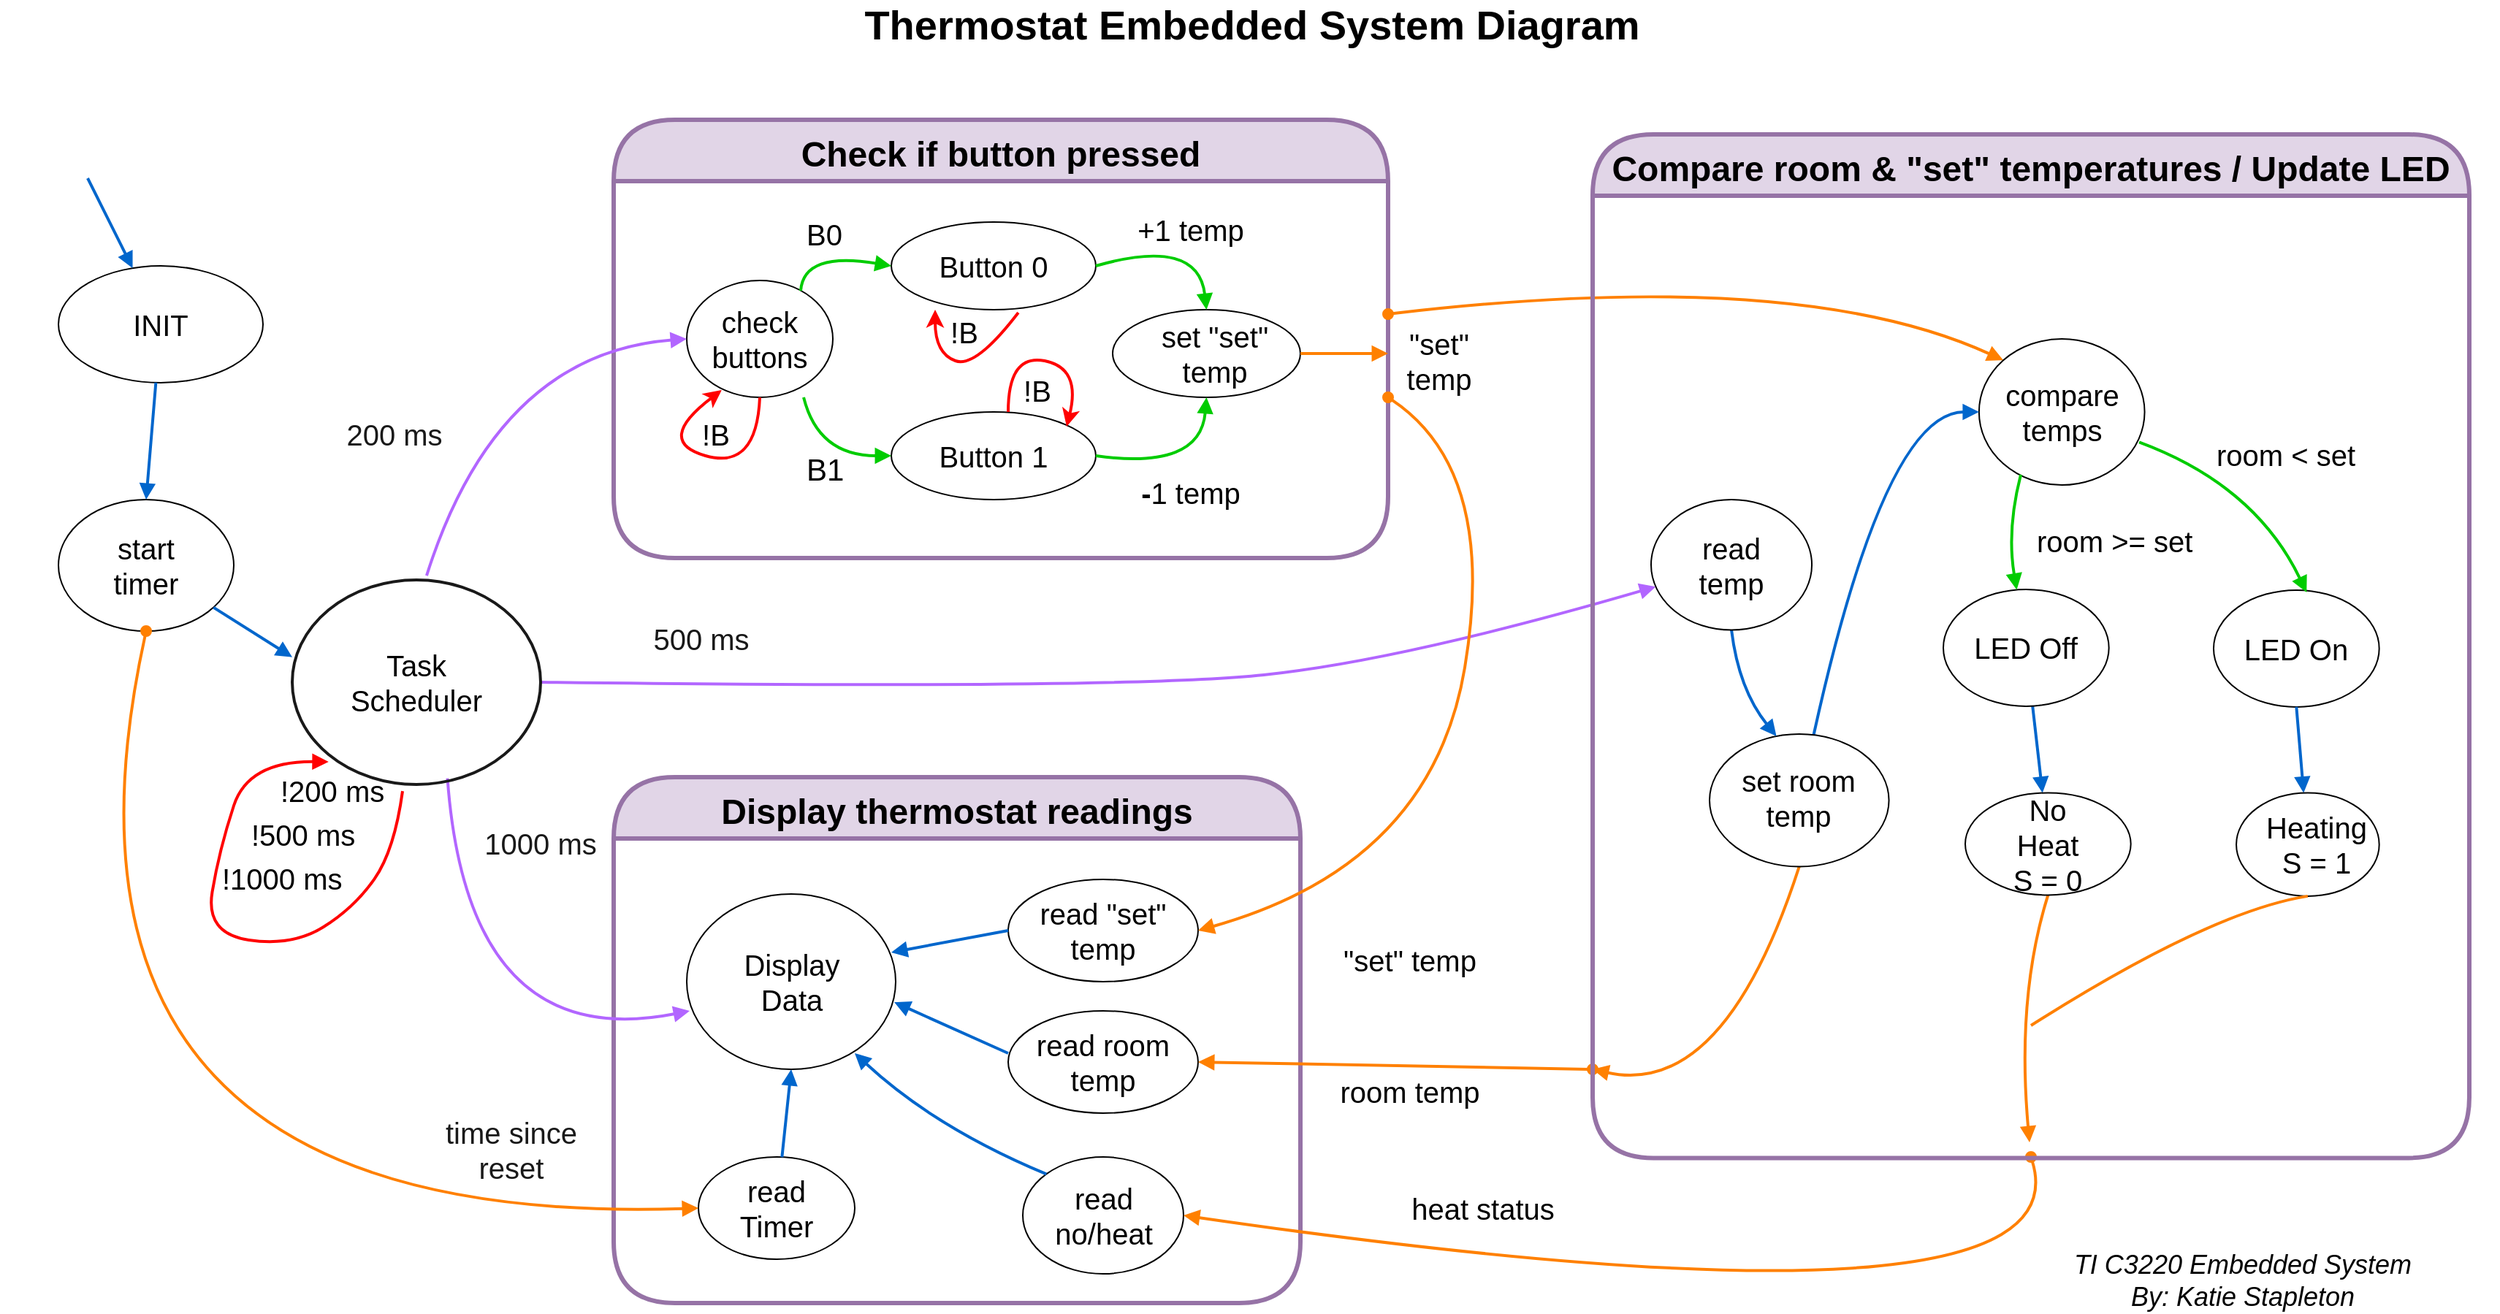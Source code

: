 <mxfile version="15.5.4" type="github">
  <diagram name="Page-1" id="b33cb84f-bf7a-9ccf-f142-242d16432e5d">
    <mxGraphModel dx="2062" dy="2361" grid="1" gridSize="10" guides="1" tooltips="1" connect="1" arrows="1" fold="1" page="1" pageScale="1.5" pageWidth="1169" pageHeight="826" background="none" math="0" shadow="0">
      <root>
        <mxCell id="0" style=";html=1;" />
        <mxCell id="1" style=";html=1;" parent="0" />
        <mxCell id="eZxbaBp0KACx5FJQrMLy-3" value="&lt;font&gt;200 ms&lt;/font&gt;" style="text;html=1;strokeColor=none;fillColor=none;align=center;verticalAlign=middle;whiteSpace=wrap;rounded=0;shadow=0;fontSize=20;fontColor=#191919;" parent="1" vertex="1">
          <mxGeometry x="240" y="-880" width="80" height="30" as="geometry" />
        </mxCell>
        <mxCell id="eZxbaBp0KACx5FJQrMLy-11" value="heat status" style="text;html=1;strokeColor=none;fillColor=none;align=center;verticalAlign=middle;whiteSpace=wrap;rounded=0;shadow=0;fontSize=20;" parent="1" vertex="1">
          <mxGeometry x="960" y="-350" width="130" height="30" as="geometry" />
        </mxCell>
        <mxCell id="eZxbaBp0KACx5FJQrMLy-30" value="" style="group;strokeWidth=2;" parent="1" vertex="1" connectable="0">
          <mxGeometry x="50" y="-820" width="120" height="90" as="geometry" />
        </mxCell>
        <mxCell id="eZxbaBp0KACx5FJQrMLy-19" value="" style="ellipse;whiteSpace=wrap;html=1;rounded=0;shadow=0;strokeWidth=1;fillColor=none;fontSize=24;align=right" parent="eZxbaBp0KACx5FJQrMLy-30" vertex="1">
          <mxGeometry width="120" height="90" as="geometry" />
        </mxCell>
        <mxCell id="2a5a01dd2e413fbf-50" value="start timer" style="text;html=1;strokeColor=none;fillColor=none;align=center;verticalAlign=middle;whiteSpace=wrap;rounded=0;shadow=0;fontSize=20;" parent="eZxbaBp0KACx5FJQrMLy-30" vertex="1">
          <mxGeometry x="29.143" y="30" width="61.714" height="30" as="geometry" />
        </mxCell>
        <mxCell id="eZxbaBp0KACx5FJQrMLy-79" value="&lt;font style=&quot;font-size: 28px&quot;&gt;Thermostat Embedded System Diagram&lt;/font&gt;" style="text;html=1;strokeColor=none;fillColor=none;align=center;verticalAlign=middle;whiteSpace=wrap;rounded=0;hachureGap=4;pointerEvents=0;fontSize=24;fontStyle=1" parent="1" vertex="1">
          <mxGeometry x="587" y="-1160" width="560" height="30" as="geometry" />
        </mxCell>
        <mxCell id="eZxbaBp0KACx5FJQrMLy-81" value="TI C3220 Embedded System&lt;br&gt;By: Katie Stapleton" style="text;html=1;strokeColor=none;fillColor=none;align=center;verticalAlign=middle;whiteSpace=wrap;rounded=0;hachureGap=4;pointerEvents=0;fontSize=18;fontStyle=2" parent="1" vertex="1">
          <mxGeometry x="1420" y="-300" width="250" height="30" as="geometry" />
        </mxCell>
        <mxCell id="e0jNq91RbBLGxGO3Wyhw-14" value="" style="group" parent="1" vertex="1" connectable="0">
          <mxGeometry x="10" y="-1030" width="160" height="120" as="geometry" />
        </mxCell>
        <mxCell id="e0jNq91RbBLGxGO3Wyhw-10" value="" style="group;strokeWidth=2;" parent="e0jNq91RbBLGxGO3Wyhw-14" vertex="1" connectable="0">
          <mxGeometry x="40" y="50" width="140" height="80" as="geometry" />
        </mxCell>
        <mxCell id="e0jNq91RbBLGxGO3Wyhw-11" value="" style="ellipse;whiteSpace=wrap;html=1;rounded=0;shadow=0;strokeWidth=1;fillColor=none;fontSize=24;align=right" parent="e0jNq91RbBLGxGO3Wyhw-10" vertex="1">
          <mxGeometry width="140" height="80" as="geometry" />
        </mxCell>
        <mxCell id="e0jNq91RbBLGxGO3Wyhw-12" value="INIT" style="text;html=1;strokeColor=none;fillColor=none;align=center;verticalAlign=middle;whiteSpace=wrap;rounded=0;shadow=0;fontSize=20;" parent="e0jNq91RbBLGxGO3Wyhw-10" vertex="1">
          <mxGeometry x="32.859" y="25" width="74.286" height="30" as="geometry" />
        </mxCell>
        <mxCell id="e0jNq91RbBLGxGO3Wyhw-32" value="Display thermostat readings" style="swimlane;fontSize=24;align=center;startSize=42;fillColor=#e1d5e7;strokeColor=#9673a6;rounded=1;shadow=0;sketch=0;glass=0;swimlaneFillColor=none;perimeterSpacing=2;strokeWidth=3;arcSize=45;" parent="1" vertex="1">
          <mxGeometry x="430" y="-630" width="470" height="360" as="geometry">
            <mxRectangle x="1000" y="-100" width="110" height="40" as="alternateBounds" />
          </mxGeometry>
        </mxCell>
        <mxCell id="eZxbaBp0KACx5FJQrMLy-31" value="" style="group" parent="e0jNq91RbBLGxGO3Wyhw-32" vertex="1" connectable="0">
          <mxGeometry x="58" y="260" width="107" height="70" as="geometry" />
        </mxCell>
        <mxCell id="eZxbaBp0KACx5FJQrMLy-22" value="" style="ellipse;whiteSpace=wrap;html=1;rounded=0;shadow=0;strokeWidth=1;fillColor=none;fontSize=24;align=right" parent="eZxbaBp0KACx5FJQrMLy-31" vertex="1">
          <mxGeometry width="107" height="70" as="geometry" />
        </mxCell>
        <mxCell id="2a5a01dd2e413fbf-55" value="read Timer" style="text;html=1;strokeColor=none;fillColor=none;align=center;verticalAlign=middle;whiteSpace=wrap;rounded=0;shadow=0;fontSize=20;" parent="eZxbaBp0KACx5FJQrMLy-31" vertex="1">
          <mxGeometry x="22.929" y="20" width="61.143" height="30" as="geometry" />
        </mxCell>
        <mxCell id="eZxbaBp0KACx5FJQrMLy-33" value="" style="group" parent="e0jNq91RbBLGxGO3Wyhw-32" vertex="1" connectable="0">
          <mxGeometry x="50" y="80" width="143" height="120" as="geometry" />
        </mxCell>
        <mxCell id="2a5a01dd2e413fbf-10" value="" style="ellipse;whiteSpace=wrap;html=1;rounded=0;shadow=0;strokeWidth=1;fillColor=none;fontSize=24;align=right" parent="eZxbaBp0KACx5FJQrMLy-33" vertex="1">
          <mxGeometry width="143" height="120" as="geometry" />
        </mxCell>
        <mxCell id="2a5a01dd2e413fbf-52" value="Display Data" style="text;html=1;strokeColor=none;fillColor=none;align=center;verticalAlign=middle;whiteSpace=wrap;rounded=0;shadow=0;fontSize=20;" parent="eZxbaBp0KACx5FJQrMLy-33" vertex="1">
          <mxGeometry x="30.643" y="34.286" width="81.714" height="51.429" as="geometry" />
        </mxCell>
        <mxCell id="e0jNq91RbBLGxGO3Wyhw-137" value="" style="group" parent="e0jNq91RbBLGxGO3Wyhw-32" vertex="1" connectable="0">
          <mxGeometry x="300" y="70" width="130" height="70" as="geometry" />
        </mxCell>
        <mxCell id="e0jNq91RbBLGxGO3Wyhw-138" value="" style="ellipse;whiteSpace=wrap;html=1;rounded=0;shadow=0;strokeWidth=1;fillColor=none;fontSize=24;align=right" parent="e0jNq91RbBLGxGO3Wyhw-137" vertex="1">
          <mxGeometry x="-30" width="130" height="70" as="geometry" />
        </mxCell>
        <mxCell id="e0jNq91RbBLGxGO3Wyhw-139" value="read &quot;set&quot; temp" style="text;html=1;strokeColor=none;fillColor=none;align=center;verticalAlign=middle;whiteSpace=wrap;rounded=0;shadow=0;fontSize=20;" parent="e0jNq91RbBLGxGO3Wyhw-137" vertex="1">
          <mxGeometry x="-11.07" y="20" width="92.14" height="30" as="geometry" />
        </mxCell>
        <mxCell id="e0jNq91RbBLGxGO3Wyhw-134" value="" style="group" parent="e0jNq91RbBLGxGO3Wyhw-32" vertex="1" connectable="0">
          <mxGeometry x="280" y="260" width="110" height="80" as="geometry" />
        </mxCell>
        <mxCell id="e0jNq91RbBLGxGO3Wyhw-135" value="" style="ellipse;whiteSpace=wrap;html=1;rounded=0;shadow=0;strokeWidth=1;fillColor=none;fontSize=24;align=right" parent="e0jNq91RbBLGxGO3Wyhw-134" vertex="1">
          <mxGeometry width="110.0" height="80" as="geometry" />
        </mxCell>
        <mxCell id="e0jNq91RbBLGxGO3Wyhw-136" value="read no/heat" style="text;html=1;strokeColor=none;fillColor=none;align=center;verticalAlign=middle;whiteSpace=wrap;rounded=0;shadow=0;fontSize=20;" parent="e0jNq91RbBLGxGO3Wyhw-134" vertex="1">
          <mxGeometry x="23.571" y="22.857" width="62.857" height="34.286" as="geometry" />
        </mxCell>
        <mxCell id="e0jNq91RbBLGxGO3Wyhw-140" value="" style="group" parent="e0jNq91RbBLGxGO3Wyhw-32" vertex="1" connectable="0">
          <mxGeometry x="270" y="160" width="130" height="70" as="geometry" />
        </mxCell>
        <mxCell id="e0jNq91RbBLGxGO3Wyhw-141" value="" style="ellipse;whiteSpace=wrap;html=1;rounded=0;shadow=0;strokeWidth=1;fillColor=none;fontSize=24;align=right" parent="e0jNq91RbBLGxGO3Wyhw-140" vertex="1">
          <mxGeometry width="130" height="70" as="geometry" />
        </mxCell>
        <mxCell id="e0jNq91RbBLGxGO3Wyhw-142" value="read room temp" style="text;html=1;strokeColor=none;fillColor=none;align=center;verticalAlign=middle;whiteSpace=wrap;rounded=0;shadow=0;fontSize=20;" parent="e0jNq91RbBLGxGO3Wyhw-140" vertex="1">
          <mxGeometry x="14.97" y="20" width="100.07" height="30" as="geometry" />
        </mxCell>
        <mxCell id="e0jNq91RbBLGxGO3Wyhw-168" style="edgeStyle=none;curved=1;orthogonalLoop=1;jettySize=auto;html=1;entryX=0.5;entryY=1;entryDx=0;entryDy=0;fontSize=24;startFill=0;endArrow=block;endFill=1;strokeColor=#0066CC;strokeWidth=2;" parent="e0jNq91RbBLGxGO3Wyhw-32" source="eZxbaBp0KACx5FJQrMLy-22" target="2a5a01dd2e413fbf-10" edge="1">
          <mxGeometry relative="1" as="geometry" />
        </mxCell>
        <mxCell id="e0jNq91RbBLGxGO3Wyhw-169" style="edgeStyle=none;curved=1;orthogonalLoop=1;jettySize=auto;html=1;exitX=0;exitY=0;exitDx=0;exitDy=0;entryX=0.804;entryY=0.908;entryDx=0;entryDy=0;entryPerimeter=0;fontSize=24;startFill=0;endArrow=block;endFill=1;strokeColor=#0066CC;strokeWidth=2;" parent="e0jNq91RbBLGxGO3Wyhw-32" source="e0jNq91RbBLGxGO3Wyhw-135" target="2a5a01dd2e413fbf-10" edge="1">
          <mxGeometry relative="1" as="geometry">
            <Array as="points">
              <mxPoint x="220" y="240" />
            </Array>
          </mxGeometry>
        </mxCell>
        <mxCell id="e0jNq91RbBLGxGO3Wyhw-170" style="edgeStyle=none;curved=1;orthogonalLoop=1;jettySize=auto;html=1;entryX=0.993;entryY=0.617;entryDx=0;entryDy=0;entryPerimeter=0;fontSize=24;startFill=0;endArrow=block;endFill=1;strokeColor=#0066CC;strokeWidth=2;exitX=0;exitY=0.414;exitDx=0;exitDy=0;exitPerimeter=0;" parent="e0jNq91RbBLGxGO3Wyhw-32" source="e0jNq91RbBLGxGO3Wyhw-141" target="2a5a01dd2e413fbf-10" edge="1">
          <mxGeometry relative="1" as="geometry">
            <mxPoint x="270" y="180" as="sourcePoint" />
          </mxGeometry>
        </mxCell>
        <mxCell id="e0jNq91RbBLGxGO3Wyhw-171" style="edgeStyle=none;curved=1;orthogonalLoop=1;jettySize=auto;html=1;exitX=0;exitY=0.5;exitDx=0;exitDy=0;entryX=0.979;entryY=0.333;entryDx=0;entryDy=0;entryPerimeter=0;fontSize=24;startFill=0;endArrow=block;endFill=1;strokeColor=#0066CC;strokeWidth=2;" parent="e0jNq91RbBLGxGO3Wyhw-32" source="e0jNq91RbBLGxGO3Wyhw-138" target="2a5a01dd2e413fbf-10" edge="1">
          <mxGeometry relative="1" as="geometry" />
        </mxCell>
        <mxCell id="e0jNq91RbBLGxGO3Wyhw-188" value="" style="group" parent="1" vertex="1" connectable="0">
          <mxGeometry x="430" y="-1080" width="530" height="300" as="geometry" />
        </mxCell>
        <mxCell id="e0jNq91RbBLGxGO3Wyhw-2" value="Check if button pressed" style="swimlane;fontSize=24;align=center;startSize=42;fillColor=#e1d5e7;strokeColor=#9673a6;rounded=1;shadow=0;sketch=0;glass=0;swimlaneFillColor=none;perimeterSpacing=2;strokeWidth=3;arcSize=34;" parent="e0jNq91RbBLGxGO3Wyhw-188" vertex="1">
          <mxGeometry width="530" height="300" as="geometry">
            <mxRectangle x="1000" y="-100" width="110" height="40" as="alternateBounds" />
          </mxGeometry>
        </mxCell>
        <mxCell id="e0jNq91RbBLGxGO3Wyhw-39" value="" style="group" parent="e0jNq91RbBLGxGO3Wyhw-2" vertex="1" connectable="0">
          <mxGeometry x="190" y="70" width="140" height="60" as="geometry" />
        </mxCell>
        <mxCell id="e0jNq91RbBLGxGO3Wyhw-40" value="" style="ellipse;whiteSpace=wrap;html=1;rounded=0;shadow=0;strokeWidth=1;fillColor=none;fontSize=24;align=right" parent="e0jNq91RbBLGxGO3Wyhw-39" vertex="1">
          <mxGeometry width="140" height="60" as="geometry" />
        </mxCell>
        <mxCell id="e0jNq91RbBLGxGO3Wyhw-41" value="Button 0" style="text;html=1;strokeColor=none;fillColor=none;align=center;verticalAlign=middle;whiteSpace=wrap;rounded=0;shadow=0;fontSize=20;" parent="e0jNq91RbBLGxGO3Wyhw-39" vertex="1">
          <mxGeometry x="30.0" y="20.0" width="80.0" height="20.0" as="geometry" />
        </mxCell>
        <mxCell id="e0jNq91RbBLGxGO3Wyhw-46" value="" style="group" parent="e0jNq91RbBLGxGO3Wyhw-2" vertex="1" connectable="0">
          <mxGeometry x="190" y="200" width="140" height="60" as="geometry" />
        </mxCell>
        <mxCell id="e0jNq91RbBLGxGO3Wyhw-47" value="" style="ellipse;whiteSpace=wrap;html=1;rounded=0;shadow=0;strokeWidth=1;fillColor=none;fontSize=24;align=right" parent="e0jNq91RbBLGxGO3Wyhw-46" vertex="1">
          <mxGeometry width="140.0" height="60" as="geometry" />
        </mxCell>
        <mxCell id="e0jNq91RbBLGxGO3Wyhw-48" value="Button 1" style="text;html=1;strokeColor=none;fillColor=none;align=center;verticalAlign=middle;whiteSpace=wrap;rounded=0;shadow=0;fontSize=20;" parent="e0jNq91RbBLGxGO3Wyhw-46" vertex="1">
          <mxGeometry x="30.0" y="20.0" width="80.0" height="20.0" as="geometry" />
        </mxCell>
        <mxCell id="e0jNq91RbBLGxGO3Wyhw-112" style="edgeStyle=none;curved=1;orthogonalLoop=1;jettySize=auto;html=1;fontSize=24;startArrow=classic;startFill=1;endArrow=none;endFill=0;strokeColor=#FF0000;strokeWidth=2;entryX=0;entryY=1;entryDx=0;entryDy=0;" parent="e0jNq91RbBLGxGO3Wyhw-46" target="eZxbaBp0KACx5FJQrMLy-7" edge="1">
          <mxGeometry relative="1" as="geometry">
            <mxPoint x="83.061" y="-2.553" as="targetPoint" />
            <Array as="points">
              <mxPoint x="130" y="-30" />
              <mxPoint x="80" y="-40" />
            </Array>
            <mxPoint x="120" y="10" as="sourcePoint" />
          </mxGeometry>
        </mxCell>
        <mxCell id="e0jNq91RbBLGxGO3Wyhw-64" value="" style="ellipse;whiteSpace=wrap;html=1;rounded=0;shadow=0;strokeWidth=1;fillColor=none;fontSize=24;align=right" parent="e0jNq91RbBLGxGO3Wyhw-2" vertex="1">
          <mxGeometry x="341.5" y="130" width="128.5" height="60" as="geometry" />
        </mxCell>
        <mxCell id="e0jNq91RbBLGxGO3Wyhw-65" value="set &quot;set&quot; temp" style="text;html=1;strokeColor=none;fillColor=none;align=center;verticalAlign=middle;whiteSpace=wrap;rounded=0;shadow=0;fontSize=20;" parent="e0jNq91RbBLGxGO3Wyhw-2" vertex="1">
          <mxGeometry x="361.5" y="146.67" width="98.5" height="26.67" as="geometry" />
        </mxCell>
        <mxCell id="e0jNq91RbBLGxGO3Wyhw-79" style="edgeStyle=none;curved=1;orthogonalLoop=1;jettySize=auto;html=1;exitX=1;exitY=0.5;exitDx=0;exitDy=0;entryX=0.5;entryY=0;entryDx=0;entryDy=0;fontSize=24;startFill=0;endArrow=block;endFill=1;strokeColor=#00CC00;strokeWidth=2;" parent="e0jNq91RbBLGxGO3Wyhw-2" source="e0jNq91RbBLGxGO3Wyhw-40" target="e0jNq91RbBLGxGO3Wyhw-64" edge="1">
          <mxGeometry relative="1" as="geometry">
            <Array as="points">
              <mxPoint x="400" y="80" />
            </Array>
          </mxGeometry>
        </mxCell>
        <mxCell id="e0jNq91RbBLGxGO3Wyhw-80" style="edgeStyle=none;curved=1;orthogonalLoop=1;jettySize=auto;html=1;exitX=1;exitY=0.5;exitDx=0;exitDy=0;entryX=0.5;entryY=1;entryDx=0;entryDy=0;fontSize=24;startFill=0;endArrow=block;endFill=1;strokeColor=#00CC00;strokeWidth=2;" parent="e0jNq91RbBLGxGO3Wyhw-2" source="e0jNq91RbBLGxGO3Wyhw-47" target="e0jNq91RbBLGxGO3Wyhw-64" edge="1">
          <mxGeometry relative="1" as="geometry">
            <Array as="points">
              <mxPoint x="401.5" y="240" />
            </Array>
          </mxGeometry>
        </mxCell>
        <mxCell id="eZxbaBp0KACx5FJQrMLy-7" value="!B" style="text;html=1;strokeColor=none;fillColor=none;align=center;verticalAlign=middle;whiteSpace=wrap;rounded=0;shadow=0;fontSize=20;" parent="e0jNq91RbBLGxGO3Wyhw-2" vertex="1">
          <mxGeometry x="270" y="170" width="40" height="30" as="geometry" />
        </mxCell>
        <mxCell id="e0jNq91RbBLGxGO3Wyhw-116" value="!B" style="text;html=1;strokeColor=none;fillColor=none;align=center;verticalAlign=middle;whiteSpace=wrap;rounded=0;shadow=0;fontSize=20;" parent="e0jNq91RbBLGxGO3Wyhw-2" vertex="1">
          <mxGeometry x="220" y="130" width="40" height="30" as="geometry" />
        </mxCell>
        <mxCell id="e0jNq91RbBLGxGO3Wyhw-114" style="edgeStyle=none;curved=1;orthogonalLoop=1;jettySize=auto;html=1;fontSize=24;startArrow=classic;startFill=1;endArrow=none;endFill=0;strokeColor=#FF0000;strokeWidth=2;exitX=0;exitY=0;exitDx=0;exitDy=0;entryX=0.621;entryY=1.033;entryDx=0;entryDy=0;entryPerimeter=0;" parent="e0jNq91RbBLGxGO3Wyhw-2" source="e0jNq91RbBLGxGO3Wyhw-116" target="e0jNq91RbBLGxGO3Wyhw-40" edge="1">
          <mxGeometry relative="1" as="geometry">
            <mxPoint x="270" y="135" as="targetPoint" />
            <Array as="points">
              <mxPoint x="220" y="160" />
              <mxPoint x="247.86" y="170" />
            </Array>
            <mxPoint x="210" y="135" as="sourcePoint" />
          </mxGeometry>
        </mxCell>
        <mxCell id="e0jNq91RbBLGxGO3Wyhw-143" value="" style="group" parent="e0jNq91RbBLGxGO3Wyhw-2" vertex="1" connectable="0">
          <mxGeometry x="50" y="110" width="100" height="80" as="geometry" />
        </mxCell>
        <mxCell id="e0jNq91RbBLGxGO3Wyhw-144" value="" style="ellipse;whiteSpace=wrap;html=1;rounded=0;shadow=0;strokeWidth=1;fillColor=none;fontSize=24;align=right" parent="e0jNq91RbBLGxGO3Wyhw-143" vertex="1">
          <mxGeometry width="100" height="80" as="geometry" />
        </mxCell>
        <mxCell id="e0jNq91RbBLGxGO3Wyhw-147" style="edgeStyle=none;curved=1;orthogonalLoop=1;jettySize=auto;html=1;fontSize=24;startArrow=classic;startFill=1;endArrow=none;endFill=0;strokeColor=#FF0000;strokeWidth=2;entryX=0.5;entryY=1;entryDx=0;entryDy=0;exitX=0.239;exitY=0.938;exitDx=0;exitDy=0;exitPerimeter=0;" parent="e0jNq91RbBLGxGO3Wyhw-143" source="e0jNq91RbBLGxGO3Wyhw-144" target="e0jNq91RbBLGxGO3Wyhw-144" edge="1">
          <mxGeometry relative="1" as="geometry">
            <mxPoint x="47.86" y="90" as="targetPoint" />
            <Array as="points">
              <mxPoint x="-22.14" y="110" />
              <mxPoint x="47.86" y="130" />
            </Array>
            <mxPoint x="27.86" y="70" as="sourcePoint" />
          </mxGeometry>
        </mxCell>
        <mxCell id="e0jNq91RbBLGxGO3Wyhw-145" value="check buttons" style="text;html=1;strokeColor=none;fillColor=none;align=center;verticalAlign=middle;whiteSpace=wrap;rounded=0;shadow=0;fontSize=20;" parent="e0jNq91RbBLGxGO3Wyhw-143" vertex="1">
          <mxGeometry x="17.857" y="22.857" width="64.286" height="34.286" as="geometry" />
        </mxCell>
        <mxCell id="e0jNq91RbBLGxGO3Wyhw-152" value="!B" style="text;html=1;strokeColor=none;fillColor=none;align=center;verticalAlign=middle;whiteSpace=wrap;rounded=0;shadow=0;fontSize=20;" parent="e0jNq91RbBLGxGO3Wyhw-2" vertex="1">
          <mxGeometry x="50.0" y="200" width="40" height="30" as="geometry" />
        </mxCell>
        <mxCell id="e0jNq91RbBLGxGO3Wyhw-153" style="edgeStyle=none;curved=1;orthogonalLoop=1;jettySize=auto;html=1;exitX=0.78;exitY=0.088;exitDx=0;exitDy=0;entryX=0;entryY=0.5;entryDx=0;entryDy=0;fontSize=24;startFill=0;endArrow=block;endFill=1;strokeColor=#00CC00;strokeWidth=2;exitPerimeter=0;" parent="e0jNq91RbBLGxGO3Wyhw-2" source="e0jNq91RbBLGxGO3Wyhw-144" target="e0jNq91RbBLGxGO3Wyhw-40" edge="1">
          <mxGeometry relative="1" as="geometry">
            <Array as="points">
              <mxPoint x="130" y="90" />
            </Array>
          </mxGeometry>
        </mxCell>
        <mxCell id="e0jNq91RbBLGxGO3Wyhw-154" style="edgeStyle=none;curved=1;orthogonalLoop=1;jettySize=auto;html=1;entryX=0;entryY=0.5;entryDx=0;entryDy=0;fontSize=24;startFill=0;endArrow=block;endFill=1;strokeColor=#00CC00;strokeWidth=2;exitX=0.8;exitY=1;exitDx=0;exitDy=0;exitPerimeter=0;" parent="e0jNq91RbBLGxGO3Wyhw-2" source="e0jNq91RbBLGxGO3Wyhw-144" target="e0jNq91RbBLGxGO3Wyhw-47" edge="1">
          <mxGeometry relative="1" as="geometry">
            <mxPoint x="120" y="190" as="sourcePoint" />
            <Array as="points">
              <mxPoint x="140" y="230" />
            </Array>
          </mxGeometry>
        </mxCell>
        <mxCell id="e0jNq91RbBLGxGO3Wyhw-155" value="B0" style="text;whiteSpace=wrap;html=1;fontSize=20;" parent="e0jNq91RbBLGxGO3Wyhw-2" vertex="1">
          <mxGeometry x="130" y="60" width="30" height="40" as="geometry" />
        </mxCell>
        <mxCell id="e0jNq91RbBLGxGO3Wyhw-156" value="B1" style="text;whiteSpace=wrap;html=1;fontSize=21;" parent="e0jNq91RbBLGxGO3Wyhw-2" vertex="1">
          <mxGeometry x="130" y="220" width="30" height="40" as="geometry" />
        </mxCell>
        <mxCell id="e0jNq91RbBLGxGO3Wyhw-159" value="&lt;b&gt;-&lt;/b&gt;1 temp" style="text;html=1;strokeColor=none;fillColor=none;align=center;verticalAlign=middle;whiteSpace=wrap;rounded=0;shadow=0;fontSize=20;" parent="e0jNq91RbBLGxGO3Wyhw-2" vertex="1">
          <mxGeometry x="350" y="240" width="90" height="30" as="geometry" />
        </mxCell>
        <mxCell id="e0jNq91RbBLGxGO3Wyhw-162" value="+1 temp" style="text;html=1;strokeColor=none;fillColor=none;align=center;verticalAlign=middle;whiteSpace=wrap;rounded=0;shadow=0;fontSize=20;" parent="e0jNq91RbBLGxGO3Wyhw-2" vertex="1">
          <mxGeometry x="350" y="60" width="90" height="30" as="geometry" />
        </mxCell>
        <mxCell id="e0jNq91RbBLGxGO3Wyhw-176" style="edgeStyle=none;curved=1;orthogonalLoop=1;jettySize=auto;html=1;exitX=1;exitY=0.5;exitDx=0;exitDy=0;fontSize=24;startFill=0;endArrow=block;endFill=1;strokeColor=#FF8000;strokeWidth=2;" parent="e0jNq91RbBLGxGO3Wyhw-188" source="e0jNq91RbBLGxGO3Wyhw-64" edge="1">
          <mxGeometry relative="1" as="geometry">
            <mxPoint x="530" y="160" as="targetPoint" />
          </mxGeometry>
        </mxCell>
        <mxCell id="e0jNq91RbBLGxGO3Wyhw-189" value="" style="group" parent="1" vertex="1" connectable="0">
          <mxGeometry x="1040" y="-1070" width="680" height="700.71" as="geometry" />
        </mxCell>
        <mxCell id="e0jNq91RbBLGxGO3Wyhw-237" value="" style="group" parent="e0jNq91RbBLGxGO3Wyhw-189" vertex="1" connectable="0">
          <mxGeometry x="150" y="660" width="209" height="30" as="geometry" />
        </mxCell>
        <mxCell id="e0jNq91RbBLGxGO3Wyhw-177" style="edgeStyle=none;curved=1;orthogonalLoop=1;jettySize=auto;html=1;exitX=0.5;exitY=1;exitDx=0;exitDy=0;fontSize=24;startFill=0;endArrow=block;endFill=1;strokeColor=#FF8000;strokeWidth=2;" parent="e0jNq91RbBLGxGO3Wyhw-237" source="e0jNq91RbBLGxGO3Wyhw-83" edge="1">
          <mxGeometry relative="1" as="geometry">
            <mxPoint x="-90" y="-20" as="targetPoint" />
            <Array as="points">
              <mxPoint />
            </Array>
          </mxGeometry>
        </mxCell>
        <mxCell id="e0jNq91RbBLGxGO3Wyhw-180" style="edgeStyle=none;curved=1;orthogonalLoop=1;jettySize=auto;html=1;exitX=0.5;exitY=1;exitDx=0;exitDy=0;fontSize=24;startFill=0;endArrow=block;endFill=1;strokeColor=#FF8000;strokeWidth=2;" parent="e0jNq91RbBLGxGO3Wyhw-237" source="e0jNq91RbBLGxGO3Wyhw-98" edge="1">
          <mxGeometry relative="1" as="geometry">
            <mxPoint x="209" y="30" as="targetPoint" />
            <Array as="points">
              <mxPoint x="200" y="-70" />
            </Array>
          </mxGeometry>
        </mxCell>
        <mxCell id="e0jNq91RbBLGxGO3Wyhw-190" style="edgeStyle=none;curved=1;orthogonalLoop=1;jettySize=auto;html=1;entryX=0;entryY=0;entryDx=0;entryDy=0;fontSize=24;startArrow=oval;startFill=1;endArrow=block;endFill=1;strokeColor=#FF8000;strokeWidth=2;" parent="1" target="e0jNq91RbBLGxGO3Wyhw-86" edge="1">
          <mxGeometry relative="1" as="geometry">
            <mxPoint x="960" y="-947" as="sourcePoint" />
            <Array as="points">
              <mxPoint x="1240" y="-980" />
            </Array>
          </mxGeometry>
        </mxCell>
        <mxCell id="e0jNq91RbBLGxGO3Wyhw-191" style="edgeStyle=none;curved=1;orthogonalLoop=1;jettySize=auto;html=1;entryX=1;entryY=0.5;entryDx=0;entryDy=0;fontSize=24;startArrow=oval;startFill=1;endArrow=block;endFill=1;strokeColor=#FF8000;strokeWidth=2;" parent="1" target="e0jNq91RbBLGxGO3Wyhw-141" edge="1">
          <mxGeometry relative="1" as="geometry">
            <mxPoint x="1100" y="-430" as="sourcePoint" />
          </mxGeometry>
        </mxCell>
        <mxCell id="e0jNq91RbBLGxGO3Wyhw-192" style="edgeStyle=none;curved=1;orthogonalLoop=1;jettySize=auto;html=1;entryX=1;entryY=0.5;entryDx=0;entryDy=0;fontSize=24;startArrow=oval;startFill=1;endArrow=block;endFill=1;strokeColor=#FF8000;strokeWidth=2;" parent="1" target="e0jNq91RbBLGxGO3Wyhw-135" edge="1">
          <mxGeometry relative="1" as="geometry">
            <mxPoint x="1400" y="-370" as="sourcePoint" />
            <Array as="points">
              <mxPoint x="1440" y="-240" />
            </Array>
          </mxGeometry>
        </mxCell>
        <mxCell id="e0jNq91RbBLGxGO3Wyhw-193" value="room temp" style="text;html=1;strokeColor=none;fillColor=none;align=center;verticalAlign=middle;whiteSpace=wrap;rounded=0;shadow=0;fontSize=20;" parent="1" vertex="1">
          <mxGeometry x="910" y="-430" width="130" height="30" as="geometry" />
        </mxCell>
        <mxCell id="e0jNq91RbBLGxGO3Wyhw-195" value="&quot;set&quot; &lt;br&gt;temp" style="text;html=1;strokeColor=none;fillColor=none;align=center;verticalAlign=middle;whiteSpace=wrap;rounded=0;shadow=0;fontSize=20;" parent="1" vertex="1">
          <mxGeometry x="930" y="-930" width="130" height="30" as="geometry" />
        </mxCell>
        <mxCell id="e0jNq91RbBLGxGO3Wyhw-200" value="&quot;set&quot; temp" style="text;html=1;strokeColor=none;fillColor=none;align=center;verticalAlign=middle;whiteSpace=wrap;rounded=0;shadow=0;fontSize=20;" parent="1" vertex="1">
          <mxGeometry x="910" y="-520" width="130" height="30" as="geometry" />
        </mxCell>
        <mxCell id="e0jNq91RbBLGxGO3Wyhw-202" style="edgeStyle=none;curved=1;orthogonalLoop=1;jettySize=auto;html=1;fontSize=24;startArrow=none;startFill=0;endArrow=block;endFill=1;strokeColor=#B266FF;strokeWidth=2;entryX=0;entryY=0.5;entryDx=0;entryDy=0;exitX=0.541;exitY=-0.021;exitDx=0;exitDy=0;exitPerimeter=0;" parent="1" source="e0jNq91RbBLGxGO3Wyhw-244" target="e0jNq91RbBLGxGO3Wyhw-144" edge="1">
          <mxGeometry relative="1" as="geometry">
            <mxPoint x="270" y="-800" as="sourcePoint" />
            <mxPoint x="460" y="-930" as="targetPoint" />
            <Array as="points">
              <mxPoint x="350" y="-920" />
            </Array>
          </mxGeometry>
        </mxCell>
        <mxCell id="e0jNq91RbBLGxGO3Wyhw-203" style="edgeStyle=none;curved=1;orthogonalLoop=1;jettySize=auto;html=1;fontSize=24;startFill=0;endArrow=block;endFill=1;strokeColor=#B266FF;strokeWidth=2;exitX=1;exitY=0.5;exitDx=0;exitDy=0;" parent="1" source="e0jNq91RbBLGxGO3Wyhw-244" target="e0jNq91RbBLGxGO3Wyhw-67" edge="1">
          <mxGeometry relative="1" as="geometry">
            <mxPoint x="1160" y="-770" as="targetPoint" />
            <mxPoint x="379.973" y="-698.248" as="sourcePoint" />
            <Array as="points">
              <mxPoint x="780" y="-690" />
              <mxPoint x="970" y="-710" />
            </Array>
          </mxGeometry>
        </mxCell>
        <mxCell id="e0jNq91RbBLGxGO3Wyhw-204" style="edgeStyle=none;curved=1;orthogonalLoop=1;jettySize=auto;html=1;entryX=0.014;entryY=0.667;entryDx=0;entryDy=0;fontSize=24;startFill=0;endArrow=block;endFill=1;strokeColor=#B266FF;strokeWidth=2;exitX=0.625;exitY=1.006;exitDx=0;exitDy=0;exitPerimeter=0;entryPerimeter=0;" parent="1" target="2a5a01dd2e413fbf-10" edge="1">
          <mxGeometry relative="1" as="geometry">
            <mxPoint x="316.25" y="-629.16" as="sourcePoint" />
            <Array as="points">
              <mxPoint x="330" y="-440" />
            </Array>
          </mxGeometry>
        </mxCell>
        <mxCell id="e0jNq91RbBLGxGO3Wyhw-208" value="&lt;font&gt;500 ms&lt;/font&gt;" style="text;html=1;strokeColor=none;fillColor=none;align=center;verticalAlign=middle;whiteSpace=wrap;rounded=0;shadow=0;fontSize=20;fontColor=#191919;" parent="1" vertex="1">
          <mxGeometry x="450" y="-740" width="80" height="30" as="geometry" />
        </mxCell>
        <mxCell id="e0jNq91RbBLGxGO3Wyhw-209" value="&lt;font&gt;1000 ms&lt;/font&gt;" style="text;html=1;strokeColor=none;fillColor=none;align=center;verticalAlign=middle;whiteSpace=wrap;rounded=0;shadow=0;fontSize=20;fontColor=#191919;" parent="1" vertex="1">
          <mxGeometry x="340" y="-600" width="80" height="30" as="geometry" />
        </mxCell>
        <mxCell id="e0jNq91RbBLGxGO3Wyhw-211" value="!1000 ms" style="text;whiteSpace=wrap;html=1;fontSize=20;" parent="1" vertex="1">
          <mxGeometry x="160" y="-579" width="100" height="40" as="geometry" />
        </mxCell>
        <mxCell id="e0jNq91RbBLGxGO3Wyhw-212" value="!500 ms" style="text;whiteSpace=wrap;html=1;fontSize=20;" parent="1" vertex="1">
          <mxGeometry x="180" y="-609" width="100" height="40" as="geometry" />
        </mxCell>
        <mxCell id="e0jNq91RbBLGxGO3Wyhw-213" value="!200 ms" style="text;whiteSpace=wrap;html=1;fontSize=20;" parent="1" vertex="1">
          <mxGeometry x="200" y="-639" width="100" height="40" as="geometry" />
        </mxCell>
        <mxCell id="e0jNq91RbBLGxGO3Wyhw-226" style="edgeStyle=none;curved=1;orthogonalLoop=1;jettySize=auto;html=1;entryX=0.5;entryY=0;entryDx=0;entryDy=0;fontSize=24;startFill=0;endArrow=block;endFill=1;strokeColor=#0066CC;strokeWidth=2;" parent="1" source="e0jNq91RbBLGxGO3Wyhw-11" target="eZxbaBp0KACx5FJQrMLy-19" edge="1">
          <mxGeometry relative="1" as="geometry" />
        </mxCell>
        <mxCell id="e0jNq91RbBLGxGO3Wyhw-227" style="edgeStyle=none;curved=1;orthogonalLoop=1;jettySize=auto;html=1;fontSize=24;startFill=1;endArrow=none;endFill=0;strokeColor=#0066CC;strokeWidth=2;startArrow=block;" parent="1" source="e0jNq91RbBLGxGO3Wyhw-11" edge="1">
          <mxGeometry relative="1" as="geometry">
            <mxPoint x="70" y="-1040" as="targetPoint" />
          </mxGeometry>
        </mxCell>
        <mxCell id="e0jNq91RbBLGxGO3Wyhw-198" style="edgeStyle=none;curved=1;orthogonalLoop=1;jettySize=auto;html=1;fontSize=24;startArrow=oval;startFill=1;endArrow=block;endFill=1;strokeColor=#FF8000;strokeWidth=2;entryX=1;entryY=0.5;entryDx=0;entryDy=0;" parent="1" target="e0jNq91RbBLGxGO3Wyhw-138" edge="1">
          <mxGeometry relative="1" as="geometry">
            <mxPoint x="1015" y="-660" as="targetPoint" />
            <mxPoint x="960" y="-890" as="sourcePoint" />
            <Array as="points">
              <mxPoint x="1035" y="-840" />
              <mxPoint x="990" y="-570" />
            </Array>
          </mxGeometry>
        </mxCell>
        <mxCell id="e0jNq91RbBLGxGO3Wyhw-230" style="edgeStyle=none;curved=1;orthogonalLoop=1;jettySize=auto;html=1;entryX=0;entryY=0.413;entryDx=0;entryDy=0;entryPerimeter=0;fontSize=24;startArrow=none;startFill=0;endArrow=block;endFill=1;strokeColor=#0066CC;strokeWidth=2;" parent="1" source="eZxbaBp0KACx5FJQrMLy-19" edge="1">
          <mxGeometry relative="1" as="geometry">
            <mxPoint x="210" y="-712.18" as="targetPoint" />
          </mxGeometry>
        </mxCell>
        <mxCell id="e0jNq91RbBLGxGO3Wyhw-33" value="Compare room &amp; &quot;set&quot; temperatures / Update LED" style="swimlane;fontSize=24;align=center;startSize=42;fillColor=#e1d5e7;strokeColor=#9673a6;rounded=1;shadow=0;sketch=0;glass=0;swimlaneFillColor=none;perimeterSpacing=2;strokeWidth=3;arcSize=33;" parent="1" vertex="1">
          <mxGeometry x="1100" y="-1070" width="600" height="700.71" as="geometry">
            <mxRectangle x="1000" y="-100" width="110" height="40" as="alternateBounds" />
          </mxGeometry>
        </mxCell>
        <mxCell id="e0jNq91RbBLGxGO3Wyhw-107" value="" style="group" parent="e0jNq91RbBLGxGO3Wyhw-33" vertex="1" connectable="0">
          <mxGeometry x="18.889" y="78.04" width="595" height="533.93" as="geometry" />
        </mxCell>
        <mxCell id="e0jNq91RbBLGxGO3Wyhw-94" value="&lt;font style=&quot;font-size: 20px&quot;&gt;LED On&lt;/font&gt;" style="ellipse;whiteSpace=wrap;html=1;rounded=1;shadow=0;glass=0;sketch=0;fontSize=24;strokeWidth=1;align=center;" parent="e0jNq91RbBLGxGO3Wyhw-107" vertex="1">
          <mxGeometry x="406.111" y="233.93" width="113.333" height="80" as="geometry" />
        </mxCell>
        <mxCell id="e0jNq91RbBLGxGO3Wyhw-187" value="" style="group" parent="e0jNq91RbBLGxGO3Wyhw-107" vertex="1" connectable="0">
          <mxGeometry x="245.558" y="61.97" width="113.333" height="100" as="geometry" />
        </mxCell>
        <mxCell id="e0jNq91RbBLGxGO3Wyhw-86" value="" style="ellipse;whiteSpace=wrap;html=1;rounded=0;shadow=0;strokeWidth=1;fillColor=none;fontSize=24;align=right" parent="e0jNq91RbBLGxGO3Wyhw-187" vertex="1">
          <mxGeometry width="113.333" height="100" as="geometry" />
        </mxCell>
        <mxCell id="e0jNq91RbBLGxGO3Wyhw-87" value="compare temps" style="text;html=1;strokeColor=none;fillColor=none;align=center;verticalAlign=middle;whiteSpace=wrap;rounded=0;shadow=0;fontSize=20;" parent="e0jNq91RbBLGxGO3Wyhw-187" vertex="1">
          <mxGeometry x="20.238" y="28.571" width="72.857" height="42.857" as="geometry" />
        </mxCell>
        <mxCell id="e0jNq91RbBLGxGO3Wyhw-105" value="" style="group" parent="e0jNq91RbBLGxGO3Wyhw-107" vertex="1" connectable="0">
          <mxGeometry x="236.113" y="233.4" width="119.472" height="200" as="geometry" />
        </mxCell>
        <mxCell id="e0jNq91RbBLGxGO3Wyhw-127" style="edgeStyle=none;curved=1;orthogonalLoop=1;jettySize=auto;html=1;fontSize=24;startFill=0;endArrow=block;endFill=1;strokeColor=#0066CC;strokeWidth=2;" parent="e0jNq91RbBLGxGO3Wyhw-105" source="e0jNq91RbBLGxGO3Wyhw-96" target="e0jNq91RbBLGxGO3Wyhw-98" edge="1">
          <mxGeometry relative="1" as="geometry" />
        </mxCell>
        <mxCell id="e0jNq91RbBLGxGO3Wyhw-96" value="&lt;font style=&quot;font-size: 20px&quot;&gt;LED Off&lt;/font&gt;" style="ellipse;whiteSpace=wrap;html=1;rounded=1;shadow=0;glass=0;sketch=0;fontSize=24;strokeWidth=1;align=center;" parent="e0jNq91RbBLGxGO3Wyhw-105" vertex="1">
          <mxGeometry x="-14.998" width="113.333" height="80" as="geometry" />
        </mxCell>
        <mxCell id="e0jNq91RbBLGxGO3Wyhw-97" value="" style="group" parent="e0jNq91RbBLGxGO3Wyhw-105" vertex="1" connectable="0">
          <mxGeometry x="6.139" y="130" width="113.333" height="70" as="geometry" />
        </mxCell>
        <mxCell id="e0jNq91RbBLGxGO3Wyhw-98" value="" style="ellipse;whiteSpace=wrap;html=1;rounded=0;shadow=0;strokeWidth=1;fillColor=none;fontSize=24;align=right" parent="e0jNq91RbBLGxGO3Wyhw-97" vertex="1">
          <mxGeometry x="-6.139" y="9.28" width="113.333" height="70" as="geometry" />
        </mxCell>
        <mxCell id="e0jNq91RbBLGxGO3Wyhw-99" value="No Heat&lt;br&gt;S = 0" style="text;html=1;strokeColor=none;fillColor=none;align=center;verticalAlign=middle;whiteSpace=wrap;rounded=0;shadow=0;fontSize=20;" parent="e0jNq91RbBLGxGO3Wyhw-97" vertex="1">
          <mxGeometry x="14.129" y="29.28" width="72.788" height="30" as="geometry" />
        </mxCell>
        <mxCell id="e0jNq91RbBLGxGO3Wyhw-130" style="edgeStyle=none;curved=1;orthogonalLoop=1;jettySize=auto;html=1;fontSize=24;startFill=0;endArrow=block;endFill=1;strokeColor=#0066CC;strokeWidth=2;exitX=0.5;exitY=1;exitDx=0;exitDy=0;" parent="e0jNq91RbBLGxGO3Wyhw-107" source="e0jNq91RbBLGxGO3Wyhw-94" target="e0jNq91RbBLGxGO3Wyhw-101" edge="1">
          <mxGeometry relative="1" as="geometry">
            <mxPoint x="484.759" y="313.342" as="sourcePoint" />
          </mxGeometry>
        </mxCell>
        <mxCell id="e0jNq91RbBLGxGO3Wyhw-101" value="" style="ellipse;whiteSpace=wrap;html=1;rounded=0;shadow=0;strokeWidth=1;fillColor=none;fontSize=24;align=right" parent="e0jNq91RbBLGxGO3Wyhw-107" vertex="1">
          <mxGeometry x="421.637" y="372.68" width="97.81" height="70.72" as="geometry" />
        </mxCell>
        <mxCell id="e0jNq91RbBLGxGO3Wyhw-102" value="Heating&lt;br&gt;S = 1" style="text;html=1;strokeColor=none;fillColor=none;align=center;verticalAlign=middle;whiteSpace=wrap;rounded=0;shadow=0;fontSize=20;" parent="e0jNq91RbBLGxGO3Wyhw-107" vertex="1">
          <mxGeometry x="445.375" y="392.886" width="63.143" height="30.309" as="geometry" />
        </mxCell>
        <mxCell id="e0jNq91RbBLGxGO3Wyhw-228" style="edgeStyle=none;curved=1;orthogonalLoop=1;jettySize=auto;html=1;exitX=1;exitY=0;exitDx=0;exitDy=0;fontSize=24;startArrow=block;startFill=1;endArrow=none;endFill=0;strokeColor=#0066CC;strokeWidth=2;" parent="e0jNq91RbBLGxGO3Wyhw-107" source="e0jNq91RbBLGxGO3Wyhw-102" target="e0jNq91RbBLGxGO3Wyhw-102" edge="1">
          <mxGeometry relative="1" as="geometry" />
        </mxCell>
        <mxCell id="e0jNq91RbBLGxGO3Wyhw-245" style="edgeStyle=none;curved=1;orthogonalLoop=1;jettySize=auto;html=1;entryX=0;entryY=0.5;entryDx=0;entryDy=0;fontSize=24;startFill=0;endArrow=block;endFill=1;strokeColor=#0066CC;strokeWidth=2;" parent="e0jNq91RbBLGxGO3Wyhw-107" source="e0jNq91RbBLGxGO3Wyhw-83" target="e0jNq91RbBLGxGO3Wyhw-86" edge="1">
          <mxGeometry relative="1" as="geometry">
            <Array as="points">
              <mxPoint x="181.111" y="111.96" />
            </Array>
          </mxGeometry>
        </mxCell>
        <mxCell id="e0jNq91RbBLGxGO3Wyhw-83" value="" style="ellipse;whiteSpace=wrap;html=1;rounded=0;shadow=0;strokeWidth=1;fillColor=none;fontSize=24;align=right" parent="e0jNq91RbBLGxGO3Wyhw-107" vertex="1">
          <mxGeometry x="61.115" y="332.48" width="122.778" height="90.71" as="geometry" />
        </mxCell>
        <mxCell id="e0jNq91RbBLGxGO3Wyhw-131" value="room &amp;gt;= set" style="text;whiteSpace=wrap;html=1;fontSize=20;" parent="e0jNq91RbBLGxGO3Wyhw-107" vertex="1">
          <mxGeometry x="283.336" y="181.97" width="113.333" height="40" as="geometry" />
        </mxCell>
        <mxCell id="e0jNq91RbBLGxGO3Wyhw-132" value="room &amp;lt; set" style="text;whiteSpace=wrap;html=1;fontSize=20;" parent="e0jNq91RbBLGxGO3Wyhw-107" vertex="1">
          <mxGeometry x="406.113" y="122.68" width="103.889" height="40" as="geometry" />
        </mxCell>
        <mxCell id="e0jNq91RbBLGxGO3Wyhw-124" style="edgeStyle=none;curved=1;orthogonalLoop=1;jettySize=auto;html=1;exitX=0.252;exitY=0.93;exitDx=0;exitDy=0;fontSize=24;startFill=0;endArrow=block;endFill=1;strokeColor=#00CC00;strokeWidth=2;exitPerimeter=0;" parent="e0jNq91RbBLGxGO3Wyhw-107" source="e0jNq91RbBLGxGO3Wyhw-86" target="e0jNq91RbBLGxGO3Wyhw-96" edge="1">
          <mxGeometry relative="1" as="geometry">
            <Array as="points">
              <mxPoint x="264.447" y="192.68" />
            </Array>
          </mxGeometry>
        </mxCell>
        <mxCell id="e0jNq91RbBLGxGO3Wyhw-125" style="edgeStyle=none;curved=1;orthogonalLoop=1;jettySize=auto;html=1;exitX=0.967;exitY=0.707;exitDx=0;exitDy=0;fontSize=24;startFill=0;endArrow=block;endFill=1;strokeColor=#00CC00;strokeWidth=2;exitPerimeter=0;" parent="e0jNq91RbBLGxGO3Wyhw-107" source="e0jNq91RbBLGxGO3Wyhw-86" edge="1">
          <mxGeometry relative="1" as="geometry">
            <mxPoint x="469.743" y="235.487" as="targetPoint" />
            <Array as="points">
              <mxPoint x="434.447" y="161.97" />
            </Array>
          </mxGeometry>
        </mxCell>
        <mxCell id="e0jNq91RbBLGxGO3Wyhw-181" style="edgeStyle=none;curved=1;orthogonalLoop=1;jettySize=auto;html=1;exitX=0.5;exitY=1;exitDx=0;exitDy=0;fontSize=24;startFill=0;endArrow=none;endFill=0;strokeColor=#FF8000;strokeWidth=2;" parent="e0jNq91RbBLGxGO3Wyhw-107" source="e0jNq91RbBLGxGO3Wyhw-101" edge="1">
          <mxGeometry relative="1" as="geometry">
            <mxPoint x="281.111" y="531.96" as="targetPoint" />
            <Array as="points">
              <mxPoint x="403.891" y="453.93" />
            </Array>
          </mxGeometry>
        </mxCell>
        <mxCell id="e0jNq91RbBLGxGO3Wyhw-84" value="set room temp" style="text;html=1;strokeColor=none;fillColor=none;align=center;verticalAlign=middle;whiteSpace=wrap;rounded=0;shadow=0;fontSize=20;" parent="e0jNq91RbBLGxGO3Wyhw-107" vertex="1">
          <mxGeometry x="80.344" y="358.6" width="84.329" height="34.29" as="geometry" />
        </mxCell>
        <mxCell id="e0jNq91RbBLGxGO3Wyhw-238" style="edgeStyle=none;curved=1;orthogonalLoop=1;jettySize=auto;html=1;exitX=0.5;exitY=1;exitDx=0;exitDy=0;entryX=0.373;entryY=0.016;entryDx=0;entryDy=0;fontSize=24;startArrow=none;startFill=0;endArrow=block;endFill=1;strokeColor=#0066CC;strokeWidth=2;entryPerimeter=0;" parent="e0jNq91RbBLGxGO3Wyhw-107" source="e0jNq91RbBLGxGO3Wyhw-67" target="e0jNq91RbBLGxGO3Wyhw-83" edge="1">
          <mxGeometry relative="1" as="geometry">
            <Array as="points">
              <mxPoint x="81.111" y="301.96" />
            </Array>
          </mxGeometry>
        </mxCell>
        <mxCell id="e0jNq91RbBLGxGO3Wyhw-67" value="" style="ellipse;whiteSpace=wrap;html=1;rounded=0;shadow=0;strokeWidth=1;fillColor=none;fontSize=24;align=right" parent="e0jNq91RbBLGxGO3Wyhw-107" vertex="1">
          <mxGeometry x="21.114" y="171.96" width="110.028" height="89.29" as="geometry" />
        </mxCell>
        <mxCell id="e0jNq91RbBLGxGO3Wyhw-68" value="read temp" style="text;html=1;strokeColor=none;fillColor=none;align=center;verticalAlign=middle;whiteSpace=wrap;rounded=0;shadow=0;fontSize=20;" parent="e0jNq91RbBLGxGO3Wyhw-107" vertex="1">
          <mxGeometry x="47.252" y="201.6" width="57.746" height="30" as="geometry" />
        </mxCell>
        <mxCell id="e0jNq91RbBLGxGO3Wyhw-239" value="" style="group;strokeWidth=1;strokeColor=none;" parent="1" vertex="1" connectable="0">
          <mxGeometry x="210" y="-770" width="170" height="150" as="geometry" />
        </mxCell>
        <mxCell id="e0jNq91RbBLGxGO3Wyhw-241" value="Task&lt;br&gt;Scheduler" style="text;html=1;strokeColor=none;fillColor=none;align=center;verticalAlign=middle;whiteSpace=wrap;rounded=0;shadow=0;fontSize=20;" parent="e0jNq91RbBLGxGO3Wyhw-239" vertex="1">
          <mxGeometry x="52.214" y="56.092" width="65.571" height="37.815" as="geometry" />
        </mxCell>
        <mxCell id="e0jNq91RbBLGxGO3Wyhw-242" style="edgeStyle=none;curved=1;orthogonalLoop=1;jettySize=auto;html=1;fontSize=20;fontColor=#B266FF;startFill=0;endArrow=block;endFill=1;strokeColor=#FF0000;strokeWidth=2;entryX=0;entryY=1;entryDx=0;entryDy=0;" parent="e0jNq91RbBLGxGO3Wyhw-239" edge="1">
          <mxGeometry relative="1" as="geometry">
            <mxPoint x="24.896" y="129.497" as="targetPoint" />
            <Array as="points">
              <mxPoint x="70" y="190" />
              <mxPoint x="42.5" y="229.412" />
              <mxPoint y="255.882" />
              <mxPoint x="-59.5" y="247.059" />
              <mxPoint x="-50" y="190" />
              <mxPoint x="-30" y="129" />
            </Array>
            <mxPoint x="75.514" y="149.563" as="sourcePoint" />
          </mxGeometry>
        </mxCell>
        <mxCell id="e0jNq91RbBLGxGO3Wyhw-244" value="" style="ellipse;whiteSpace=wrap;html=1;rounded=0;shadow=0;strokeWidth=2;fillColor=none;fontSize=24;align=right;strokeColor=#191919;" parent="e0jNq91RbBLGxGO3Wyhw-239" vertex="1">
          <mxGeometry y="5" width="170" height="140" as="geometry" />
        </mxCell>
        <mxCell id="e0jNq91RbBLGxGO3Wyhw-251" style="edgeStyle=none;curved=1;orthogonalLoop=1;jettySize=auto;html=1;exitX=0.5;exitY=1;exitDx=0;exitDy=0;entryX=0;entryY=0.5;entryDx=0;entryDy=0;fontSize=24;startArrow=oval;startFill=1;endArrow=block;endFill=1;strokeColor=#FF8000;strokeWidth=2;" parent="1" source="eZxbaBp0KACx5FJQrMLy-19" target="eZxbaBp0KACx5FJQrMLy-22" edge="1">
          <mxGeometry relative="1" as="geometry">
            <Array as="points">
              <mxPoint x="20" y="-320" />
            </Array>
          </mxGeometry>
        </mxCell>
        <mxCell id="e0jNq91RbBLGxGO3Wyhw-252" value="&lt;font&gt;time since reset&lt;/font&gt;" style="text;html=1;strokeColor=none;fillColor=none;align=center;verticalAlign=middle;whiteSpace=wrap;rounded=0;shadow=0;fontSize=20;fontColor=#191919;" parent="1" vertex="1">
          <mxGeometry x="300" y="-400.71" width="120" height="50.71" as="geometry" />
        </mxCell>
      </root>
    </mxGraphModel>
  </diagram>
</mxfile>
